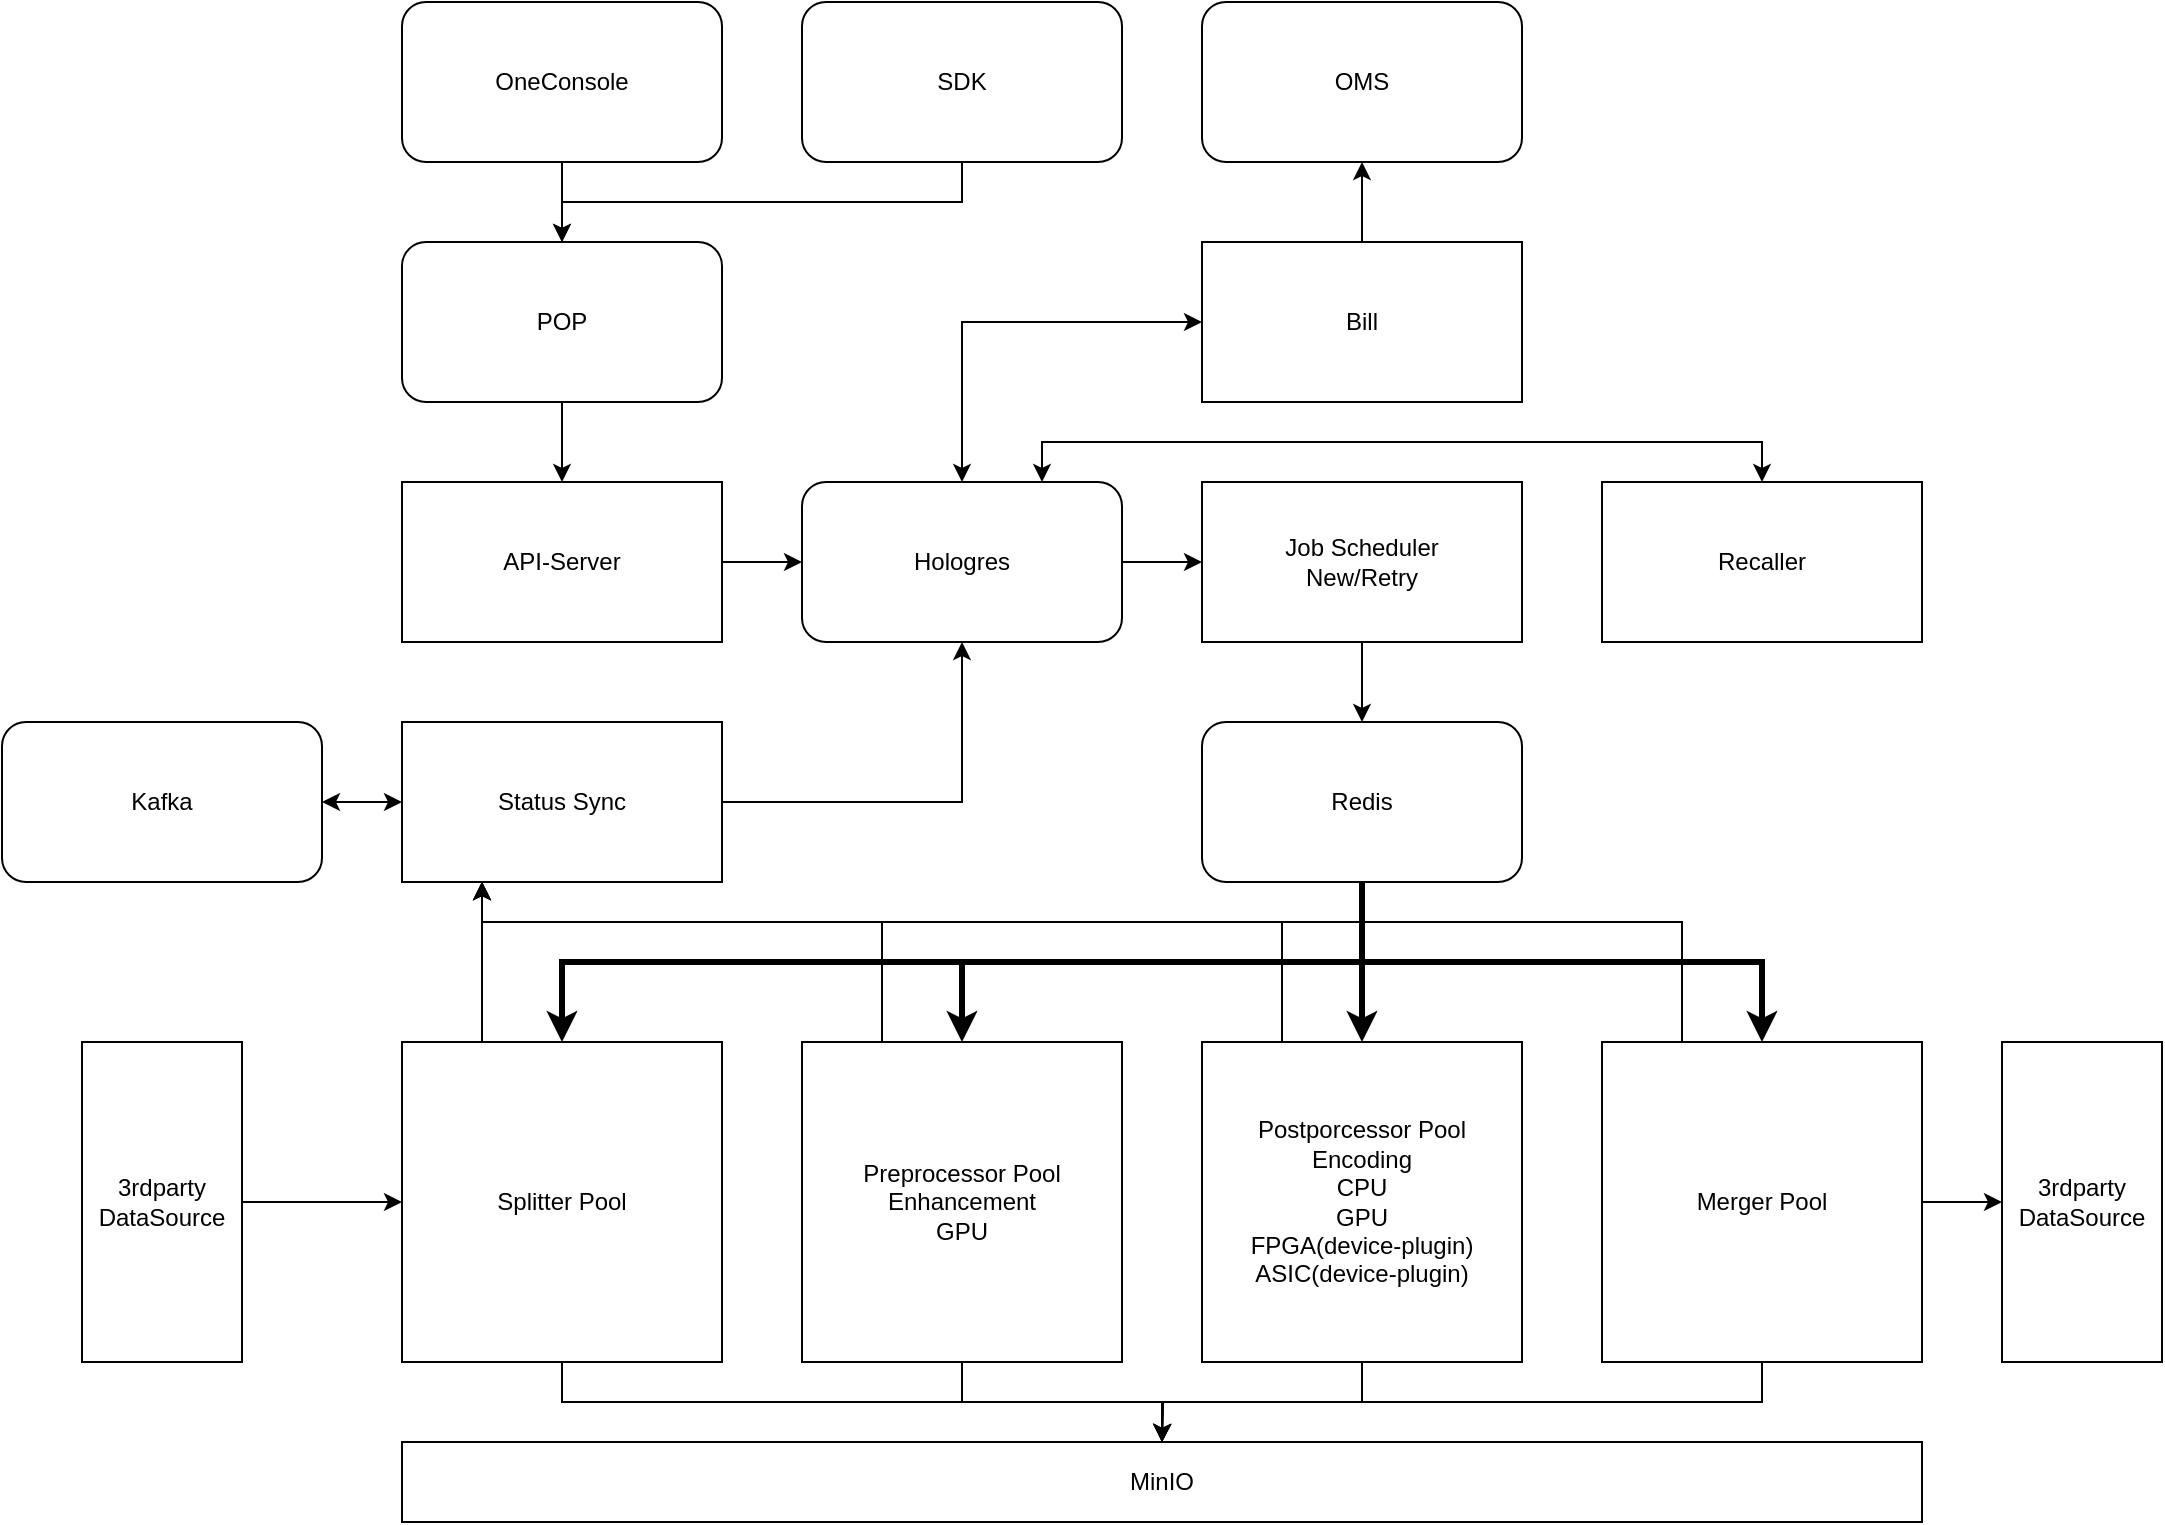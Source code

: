 <mxfile version="20.0.3" type="github">
  <diagram id="OsjhUJdLF-5YgLWe_aId" name="Page-1">
    <mxGraphModel dx="2572" dy="2088" grid="1" gridSize="10" guides="1" tooltips="1" connect="1" arrows="1" fold="1" page="1" pageScale="1" pageWidth="850" pageHeight="1100" math="0" shadow="0">
      <root>
        <mxCell id="0" />
        <mxCell id="1" parent="0" />
        <mxCell id="rXxbOLU8gbT26MPMlRbA-22" style="edgeStyle=orthogonalEdgeStyle;rounded=0;orthogonalLoop=1;jettySize=auto;html=1;exitX=0.5;exitY=1;exitDx=0;exitDy=0;startArrow=none;startFill=0;strokeWidth=1;" edge="1" parent="1" source="UkPKjc3fweax2jQ7jMrw-2" target="UkPKjc3fweax2jQ7jMrw-6">
          <mxGeometry relative="1" as="geometry" />
        </mxCell>
        <mxCell id="rXxbOLU8gbT26MPMlRbA-32" style="edgeStyle=orthogonalEdgeStyle;rounded=0;orthogonalLoop=1;jettySize=auto;html=1;exitX=0.25;exitY=0;exitDx=0;exitDy=0;entryX=0.25;entryY=1;entryDx=0;entryDy=0;startArrow=none;startFill=0;strokeWidth=1;" edge="1" parent="1" source="UkPKjc3fweax2jQ7jMrw-2" target="rXxbOLU8gbT26MPMlRbA-1">
          <mxGeometry relative="1" as="geometry" />
        </mxCell>
        <mxCell id="UkPKjc3fweax2jQ7jMrw-2" value="Splitter Pool" style="rounded=0;whiteSpace=wrap;html=1;" parent="1" vertex="1">
          <mxGeometry x="160" y="400" width="160" height="160" as="geometry" />
        </mxCell>
        <mxCell id="rXxbOLU8gbT26MPMlRbA-23" style="edgeStyle=orthogonalEdgeStyle;rounded=0;orthogonalLoop=1;jettySize=auto;html=1;exitX=0.5;exitY=1;exitDx=0;exitDy=0;startArrow=none;startFill=0;strokeWidth=1;" edge="1" parent="1" source="UkPKjc3fweax2jQ7jMrw-3">
          <mxGeometry relative="1" as="geometry">
            <mxPoint x="540" y="600" as="targetPoint" />
          </mxGeometry>
        </mxCell>
        <mxCell id="rXxbOLU8gbT26MPMlRbA-33" style="edgeStyle=orthogonalEdgeStyle;rounded=0;orthogonalLoop=1;jettySize=auto;html=1;exitX=0.25;exitY=0;exitDx=0;exitDy=0;entryX=0.25;entryY=1;entryDx=0;entryDy=0;startArrow=none;startFill=0;strokeWidth=1;" edge="1" parent="1" source="UkPKjc3fweax2jQ7jMrw-3" target="rXxbOLU8gbT26MPMlRbA-1">
          <mxGeometry relative="1" as="geometry">
            <Array as="points">
              <mxPoint x="400" y="340" />
              <mxPoint x="200" y="340" />
            </Array>
          </mxGeometry>
        </mxCell>
        <mxCell id="UkPKjc3fweax2jQ7jMrw-3" value="Preprocessor Pool&lt;br&gt;Enhancement&lt;br&gt;GPU" style="rounded=0;whiteSpace=wrap;html=1;" parent="1" vertex="1">
          <mxGeometry x="360" y="400" width="160" height="160" as="geometry" />
        </mxCell>
        <mxCell id="rXxbOLU8gbT26MPMlRbA-24" style="edgeStyle=orthogonalEdgeStyle;rounded=0;orthogonalLoop=1;jettySize=auto;html=1;exitX=0.5;exitY=1;exitDx=0;exitDy=0;entryX=0.5;entryY=0;entryDx=0;entryDy=0;startArrow=none;startFill=0;strokeWidth=1;" edge="1" parent="1" source="UkPKjc3fweax2jQ7jMrw-4" target="UkPKjc3fweax2jQ7jMrw-6">
          <mxGeometry relative="1" as="geometry" />
        </mxCell>
        <mxCell id="rXxbOLU8gbT26MPMlRbA-34" style="edgeStyle=orthogonalEdgeStyle;rounded=0;orthogonalLoop=1;jettySize=auto;html=1;exitX=0.25;exitY=0;exitDx=0;exitDy=0;entryX=0.25;entryY=1;entryDx=0;entryDy=0;startArrow=none;startFill=0;strokeWidth=1;" edge="1" parent="1" source="UkPKjc3fweax2jQ7jMrw-4" target="rXxbOLU8gbT26MPMlRbA-1">
          <mxGeometry relative="1" as="geometry">
            <Array as="points">
              <mxPoint x="600" y="340" />
              <mxPoint x="200" y="340" />
            </Array>
          </mxGeometry>
        </mxCell>
        <mxCell id="UkPKjc3fweax2jQ7jMrw-4" value="Postporcessor&amp;nbsp;Pool&lt;br&gt;Encoding&lt;br&gt;CPU&lt;br&gt;GPU&lt;br&gt;FPGA(device-plugin)&lt;br&gt;ASIC(device-plugin)" style="rounded=0;whiteSpace=wrap;html=1;" parent="1" vertex="1">
          <mxGeometry x="560" y="400" width="160" height="160" as="geometry" />
        </mxCell>
        <mxCell id="UkPKjc3fweax2jQ7jMrw-14" style="edgeStyle=orthogonalEdgeStyle;rounded=0;orthogonalLoop=1;jettySize=auto;html=1;exitX=1;exitY=0.5;exitDx=0;exitDy=0;" parent="1" source="UkPKjc3fweax2jQ7jMrw-5" target="UkPKjc3fweax2jQ7jMrw-13" edge="1">
          <mxGeometry relative="1" as="geometry" />
        </mxCell>
        <mxCell id="rXxbOLU8gbT26MPMlRbA-25" style="edgeStyle=orthogonalEdgeStyle;rounded=0;orthogonalLoop=1;jettySize=auto;html=1;exitX=0.5;exitY=1;exitDx=0;exitDy=0;startArrow=none;startFill=0;strokeWidth=1;" edge="1" parent="1" source="UkPKjc3fweax2jQ7jMrw-5">
          <mxGeometry relative="1" as="geometry">
            <mxPoint x="540" y="600" as="targetPoint" />
          </mxGeometry>
        </mxCell>
        <mxCell id="rXxbOLU8gbT26MPMlRbA-35" style="edgeStyle=orthogonalEdgeStyle;rounded=0;orthogonalLoop=1;jettySize=auto;html=1;exitX=0.25;exitY=0;exitDx=0;exitDy=0;entryX=0.25;entryY=1;entryDx=0;entryDy=0;startArrow=none;startFill=0;strokeWidth=1;" edge="1" parent="1" source="UkPKjc3fweax2jQ7jMrw-5" target="rXxbOLU8gbT26MPMlRbA-1">
          <mxGeometry relative="1" as="geometry">
            <Array as="points">
              <mxPoint x="800" y="340" />
              <mxPoint x="200" y="340" />
            </Array>
          </mxGeometry>
        </mxCell>
        <mxCell id="UkPKjc3fweax2jQ7jMrw-5" value="Merger Pool" style="rounded=0;whiteSpace=wrap;html=1;" parent="1" vertex="1">
          <mxGeometry x="760" y="400" width="160" height="160" as="geometry" />
        </mxCell>
        <mxCell id="UkPKjc3fweax2jQ7jMrw-6" value="MinIO" style="rounded=0;whiteSpace=wrap;html=1;" parent="1" vertex="1">
          <mxGeometry x="160" y="600" width="760" height="40" as="geometry" />
        </mxCell>
        <mxCell id="UkPKjc3fweax2jQ7jMrw-8" style="edgeStyle=orthogonalEdgeStyle;rounded=0;orthogonalLoop=1;jettySize=auto;html=1;exitX=1;exitY=0.5;exitDx=0;exitDy=0;" parent="1" source="UkPKjc3fweax2jQ7jMrw-7" target="UkPKjc3fweax2jQ7jMrw-2" edge="1">
          <mxGeometry relative="1" as="geometry" />
        </mxCell>
        <mxCell id="UkPKjc3fweax2jQ7jMrw-7" value="3rdparty&lt;br&gt;DataSource" style="rounded=0;whiteSpace=wrap;html=1;" parent="1" vertex="1">
          <mxGeometry y="400" width="80" height="160" as="geometry" />
        </mxCell>
        <mxCell id="UkPKjc3fweax2jQ7jMrw-13" value="3rdparty&lt;br&gt;DataSource" style="rounded=0;whiteSpace=wrap;html=1;" parent="1" vertex="1">
          <mxGeometry x="960" y="400" width="80" height="160" as="geometry" />
        </mxCell>
        <mxCell id="rXxbOLU8gbT26MPMlRbA-13" style="edgeStyle=orthogonalEdgeStyle;rounded=0;orthogonalLoop=1;jettySize=auto;html=1;exitX=1;exitY=0.5;exitDx=0;exitDy=0;entryX=0;entryY=0.5;entryDx=0;entryDy=0;startArrow=none;startFill=0;strokeWidth=1;" edge="1" parent="1" source="UkPKjc3fweax2jQ7jMrw-15" target="rXxbOLU8gbT26MPMlRbA-6">
          <mxGeometry relative="1" as="geometry" />
        </mxCell>
        <mxCell id="UkPKjc3fweax2jQ7jMrw-15" value="API-Server" style="rounded=0;whiteSpace=wrap;html=1;" parent="1" vertex="1">
          <mxGeometry x="160" y="120" width="160" height="80" as="geometry" />
        </mxCell>
        <mxCell id="rXxbOLU8gbT26MPMlRbA-30" style="edgeStyle=orthogonalEdgeStyle;rounded=0;orthogonalLoop=1;jettySize=auto;html=1;exitX=0;exitY=0.5;exitDx=0;exitDy=0;startArrow=classic;startFill=1;strokeWidth=1;" edge="1" parent="1" source="rXxbOLU8gbT26MPMlRbA-1" target="rXxbOLU8gbT26MPMlRbA-7">
          <mxGeometry relative="1" as="geometry" />
        </mxCell>
        <mxCell id="rXxbOLU8gbT26MPMlRbA-36" style="edgeStyle=orthogonalEdgeStyle;rounded=0;orthogonalLoop=1;jettySize=auto;html=1;exitX=1;exitY=0.5;exitDx=0;exitDy=0;entryX=0.5;entryY=1;entryDx=0;entryDy=0;startArrow=none;startFill=0;strokeWidth=1;" edge="1" parent="1" source="rXxbOLU8gbT26MPMlRbA-1" target="rXxbOLU8gbT26MPMlRbA-6">
          <mxGeometry relative="1" as="geometry" />
        </mxCell>
        <mxCell id="rXxbOLU8gbT26MPMlRbA-1" value="Status Sync" style="rounded=0;whiteSpace=wrap;html=1;" vertex="1" parent="1">
          <mxGeometry x="160" y="240" width="160" height="80" as="geometry" />
        </mxCell>
        <mxCell id="rXxbOLU8gbT26MPMlRbA-8" style="edgeStyle=orthogonalEdgeStyle;rounded=0;orthogonalLoop=1;jettySize=auto;html=1;exitX=0.5;exitY=1;exitDx=0;exitDy=0;entryX=0.5;entryY=0;entryDx=0;entryDy=0;startArrow=none;startFill=0;strokeWidth=1;" edge="1" parent="1" source="rXxbOLU8gbT26MPMlRbA-4" target="UkPKjc3fweax2jQ7jMrw-15">
          <mxGeometry relative="1" as="geometry" />
        </mxCell>
        <mxCell id="rXxbOLU8gbT26MPMlRbA-4" value="POP" style="rounded=1;whiteSpace=wrap;html=1;fillColor=none;" vertex="1" parent="1">
          <mxGeometry x="160" width="160" height="80" as="geometry" />
        </mxCell>
        <mxCell id="rXxbOLU8gbT26MPMlRbA-28" style="edgeStyle=orthogonalEdgeStyle;rounded=0;orthogonalLoop=1;jettySize=auto;html=1;exitX=1;exitY=0.5;exitDx=0;exitDy=0;startArrow=none;startFill=0;strokeWidth=1;" edge="1" parent="1" source="rXxbOLU8gbT26MPMlRbA-6" target="rXxbOLU8gbT26MPMlRbA-14">
          <mxGeometry relative="1" as="geometry" />
        </mxCell>
        <mxCell id="rXxbOLU8gbT26MPMlRbA-38" style="edgeStyle=orthogonalEdgeStyle;rounded=0;orthogonalLoop=1;jettySize=auto;html=1;exitX=0.75;exitY=0;exitDx=0;exitDy=0;entryX=0.5;entryY=0;entryDx=0;entryDy=0;startArrow=classic;startFill=1;strokeWidth=1;" edge="1" parent="1" source="rXxbOLU8gbT26MPMlRbA-6" target="rXxbOLU8gbT26MPMlRbA-37">
          <mxGeometry relative="1" as="geometry" />
        </mxCell>
        <mxCell id="rXxbOLU8gbT26MPMlRbA-40" style="edgeStyle=orthogonalEdgeStyle;rounded=0;orthogonalLoop=1;jettySize=auto;html=1;exitX=0.5;exitY=0;exitDx=0;exitDy=0;entryX=0;entryY=0.5;entryDx=0;entryDy=0;startArrow=classic;startFill=1;strokeWidth=1;" edge="1" parent="1" source="rXxbOLU8gbT26MPMlRbA-6" target="rXxbOLU8gbT26MPMlRbA-39">
          <mxGeometry relative="1" as="geometry" />
        </mxCell>
        <mxCell id="rXxbOLU8gbT26MPMlRbA-6" value="Hologres" style="rounded=1;whiteSpace=wrap;html=1;fillColor=none;" vertex="1" parent="1">
          <mxGeometry x="360" y="120" width="160" height="80" as="geometry" />
        </mxCell>
        <mxCell id="rXxbOLU8gbT26MPMlRbA-7" value="Kafka" style="rounded=1;whiteSpace=wrap;html=1;fillColor=none;" vertex="1" parent="1">
          <mxGeometry x="-40" y="240" width="160" height="80" as="geometry" />
        </mxCell>
        <mxCell id="rXxbOLU8gbT26MPMlRbA-11" style="edgeStyle=orthogonalEdgeStyle;rounded=0;orthogonalLoop=1;jettySize=auto;html=1;exitX=0.5;exitY=1;exitDx=0;exitDy=0;entryX=0.5;entryY=0;entryDx=0;entryDy=0;startArrow=none;startFill=0;strokeWidth=1;" edge="1" parent="1" source="rXxbOLU8gbT26MPMlRbA-9" target="rXxbOLU8gbT26MPMlRbA-4">
          <mxGeometry relative="1" as="geometry" />
        </mxCell>
        <mxCell id="rXxbOLU8gbT26MPMlRbA-9" value="OneConsole" style="rounded=1;whiteSpace=wrap;html=1;fillColor=none;" vertex="1" parent="1">
          <mxGeometry x="160" y="-120" width="160" height="80" as="geometry" />
        </mxCell>
        <mxCell id="rXxbOLU8gbT26MPMlRbA-12" style="edgeStyle=orthogonalEdgeStyle;rounded=0;orthogonalLoop=1;jettySize=auto;html=1;exitX=0.5;exitY=1;exitDx=0;exitDy=0;startArrow=none;startFill=0;strokeWidth=1;" edge="1" parent="1" source="rXxbOLU8gbT26MPMlRbA-10" target="rXxbOLU8gbT26MPMlRbA-4">
          <mxGeometry relative="1" as="geometry" />
        </mxCell>
        <mxCell id="rXxbOLU8gbT26MPMlRbA-10" value="SDK" style="rounded=1;whiteSpace=wrap;html=1;fillColor=none;" vertex="1" parent="1">
          <mxGeometry x="360" y="-120" width="160" height="80" as="geometry" />
        </mxCell>
        <mxCell id="rXxbOLU8gbT26MPMlRbA-17" style="edgeStyle=orthogonalEdgeStyle;rounded=0;orthogonalLoop=1;jettySize=auto;html=1;exitX=0.5;exitY=1;exitDx=0;exitDy=0;entryX=0.5;entryY=0;entryDx=0;entryDy=0;startArrow=none;startFill=0;strokeWidth=1;" edge="1" parent="1" source="rXxbOLU8gbT26MPMlRbA-14" target="rXxbOLU8gbT26MPMlRbA-16">
          <mxGeometry relative="1" as="geometry" />
        </mxCell>
        <mxCell id="rXxbOLU8gbT26MPMlRbA-14" value="Job Scheduler&lt;br&gt;New/Retry" style="rounded=0;whiteSpace=wrap;html=1;" vertex="1" parent="1">
          <mxGeometry x="560" y="120" width="160" height="80" as="geometry" />
        </mxCell>
        <mxCell id="rXxbOLU8gbT26MPMlRbA-18" style="edgeStyle=orthogonalEdgeStyle;rounded=0;orthogonalLoop=1;jettySize=auto;html=1;exitX=0.5;exitY=1;exitDx=0;exitDy=0;startArrow=none;startFill=0;strokeWidth=3;" edge="1" parent="1" source="rXxbOLU8gbT26MPMlRbA-16" target="UkPKjc3fweax2jQ7jMrw-2">
          <mxGeometry relative="1" as="geometry" />
        </mxCell>
        <mxCell id="rXxbOLU8gbT26MPMlRbA-19" style="edgeStyle=orthogonalEdgeStyle;rounded=0;orthogonalLoop=1;jettySize=auto;html=1;exitX=0.5;exitY=1;exitDx=0;exitDy=0;entryX=0.5;entryY=0;entryDx=0;entryDy=0;startArrow=none;startFill=0;strokeWidth=3;" edge="1" parent="1" source="rXxbOLU8gbT26MPMlRbA-16" target="UkPKjc3fweax2jQ7jMrw-3">
          <mxGeometry relative="1" as="geometry" />
        </mxCell>
        <mxCell id="rXxbOLU8gbT26MPMlRbA-20" style="edgeStyle=orthogonalEdgeStyle;rounded=0;orthogonalLoop=1;jettySize=auto;html=1;exitX=0.5;exitY=1;exitDx=0;exitDy=0;entryX=0.5;entryY=0;entryDx=0;entryDy=0;startArrow=none;startFill=0;strokeWidth=3;" edge="1" parent="1" source="rXxbOLU8gbT26MPMlRbA-16" target="UkPKjc3fweax2jQ7jMrw-4">
          <mxGeometry relative="1" as="geometry" />
        </mxCell>
        <mxCell id="rXxbOLU8gbT26MPMlRbA-21" style="edgeStyle=orthogonalEdgeStyle;rounded=0;orthogonalLoop=1;jettySize=auto;html=1;exitX=0.5;exitY=1;exitDx=0;exitDy=0;startArrow=none;startFill=0;strokeWidth=3;" edge="1" parent="1" source="rXxbOLU8gbT26MPMlRbA-16" target="UkPKjc3fweax2jQ7jMrw-5">
          <mxGeometry relative="1" as="geometry" />
        </mxCell>
        <mxCell id="rXxbOLU8gbT26MPMlRbA-16" value="Redis" style="rounded=1;whiteSpace=wrap;html=1;fillColor=none;" vertex="1" parent="1">
          <mxGeometry x="560" y="240" width="160" height="80" as="geometry" />
        </mxCell>
        <mxCell id="rXxbOLU8gbT26MPMlRbA-37" value="Recaller" style="rounded=0;whiteSpace=wrap;html=1;" vertex="1" parent="1">
          <mxGeometry x="760" y="120" width="160" height="80" as="geometry" />
        </mxCell>
        <mxCell id="rXxbOLU8gbT26MPMlRbA-42" style="edgeStyle=orthogonalEdgeStyle;rounded=0;orthogonalLoop=1;jettySize=auto;html=1;exitX=0.5;exitY=0;exitDx=0;exitDy=0;entryX=0.5;entryY=1;entryDx=0;entryDy=0;startArrow=none;startFill=0;strokeWidth=1;" edge="1" parent="1" source="rXxbOLU8gbT26MPMlRbA-39" target="rXxbOLU8gbT26MPMlRbA-41">
          <mxGeometry relative="1" as="geometry" />
        </mxCell>
        <mxCell id="rXxbOLU8gbT26MPMlRbA-39" value="Bill" style="rounded=0;whiteSpace=wrap;html=1;" vertex="1" parent="1">
          <mxGeometry x="560" width="160" height="80" as="geometry" />
        </mxCell>
        <mxCell id="rXxbOLU8gbT26MPMlRbA-41" value="OMS" style="rounded=1;whiteSpace=wrap;html=1;fillColor=none;" vertex="1" parent="1">
          <mxGeometry x="560" y="-120" width="160" height="80" as="geometry" />
        </mxCell>
      </root>
    </mxGraphModel>
  </diagram>
</mxfile>
